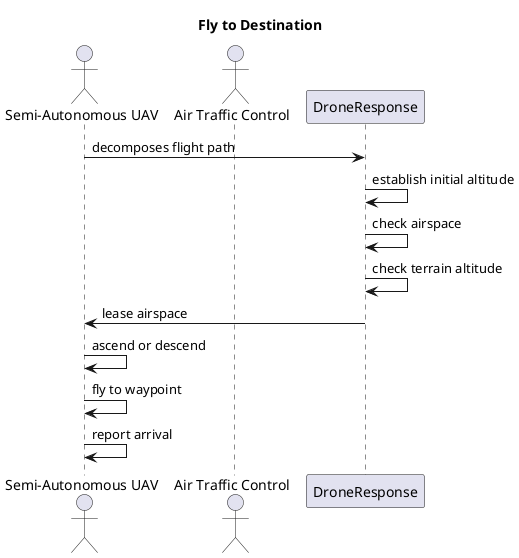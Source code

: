 @startuml
title Fly to Destination

actor "Semi-Autonomous UAV" as UAV
actor "Air Traffic Control" as ATC

UAV -> DroneResponse: decomposes flight path
DroneResponse -> DroneResponse: establish initial altitude
DroneResponse -> DroneResponse: check airspace
DroneResponse -> DroneResponse: check terrain altitude
DroneResponse -> UAV: lease airspace
UAV -> UAV: ascend or descend
UAV -> UAV: fly to waypoint
UAV -> UAV: report arrival

@enduml
